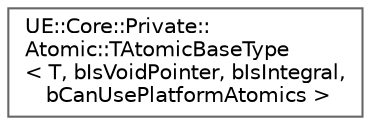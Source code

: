 digraph "Graphical Class Hierarchy"
{
 // INTERACTIVE_SVG=YES
 // LATEX_PDF_SIZE
  bgcolor="transparent";
  edge [fontname=Helvetica,fontsize=10,labelfontname=Helvetica,labelfontsize=10];
  node [fontname=Helvetica,fontsize=10,shape=box,height=0.2,width=0.4];
  rankdir="LR";
  Node0 [id="Node000000",label="UE::Core::Private::\lAtomic::TAtomicBaseType\l\< T, bIsVoidPointer, bIsIntegral,\l bCanUsePlatformAtomics \>",height=0.2,width=0.4,color="grey40", fillcolor="white", style="filled",URL="$de/d6b/structUE_1_1Core_1_1Private_1_1Atomic_1_1TAtomicBaseType.html",tooltip=" "];
}
